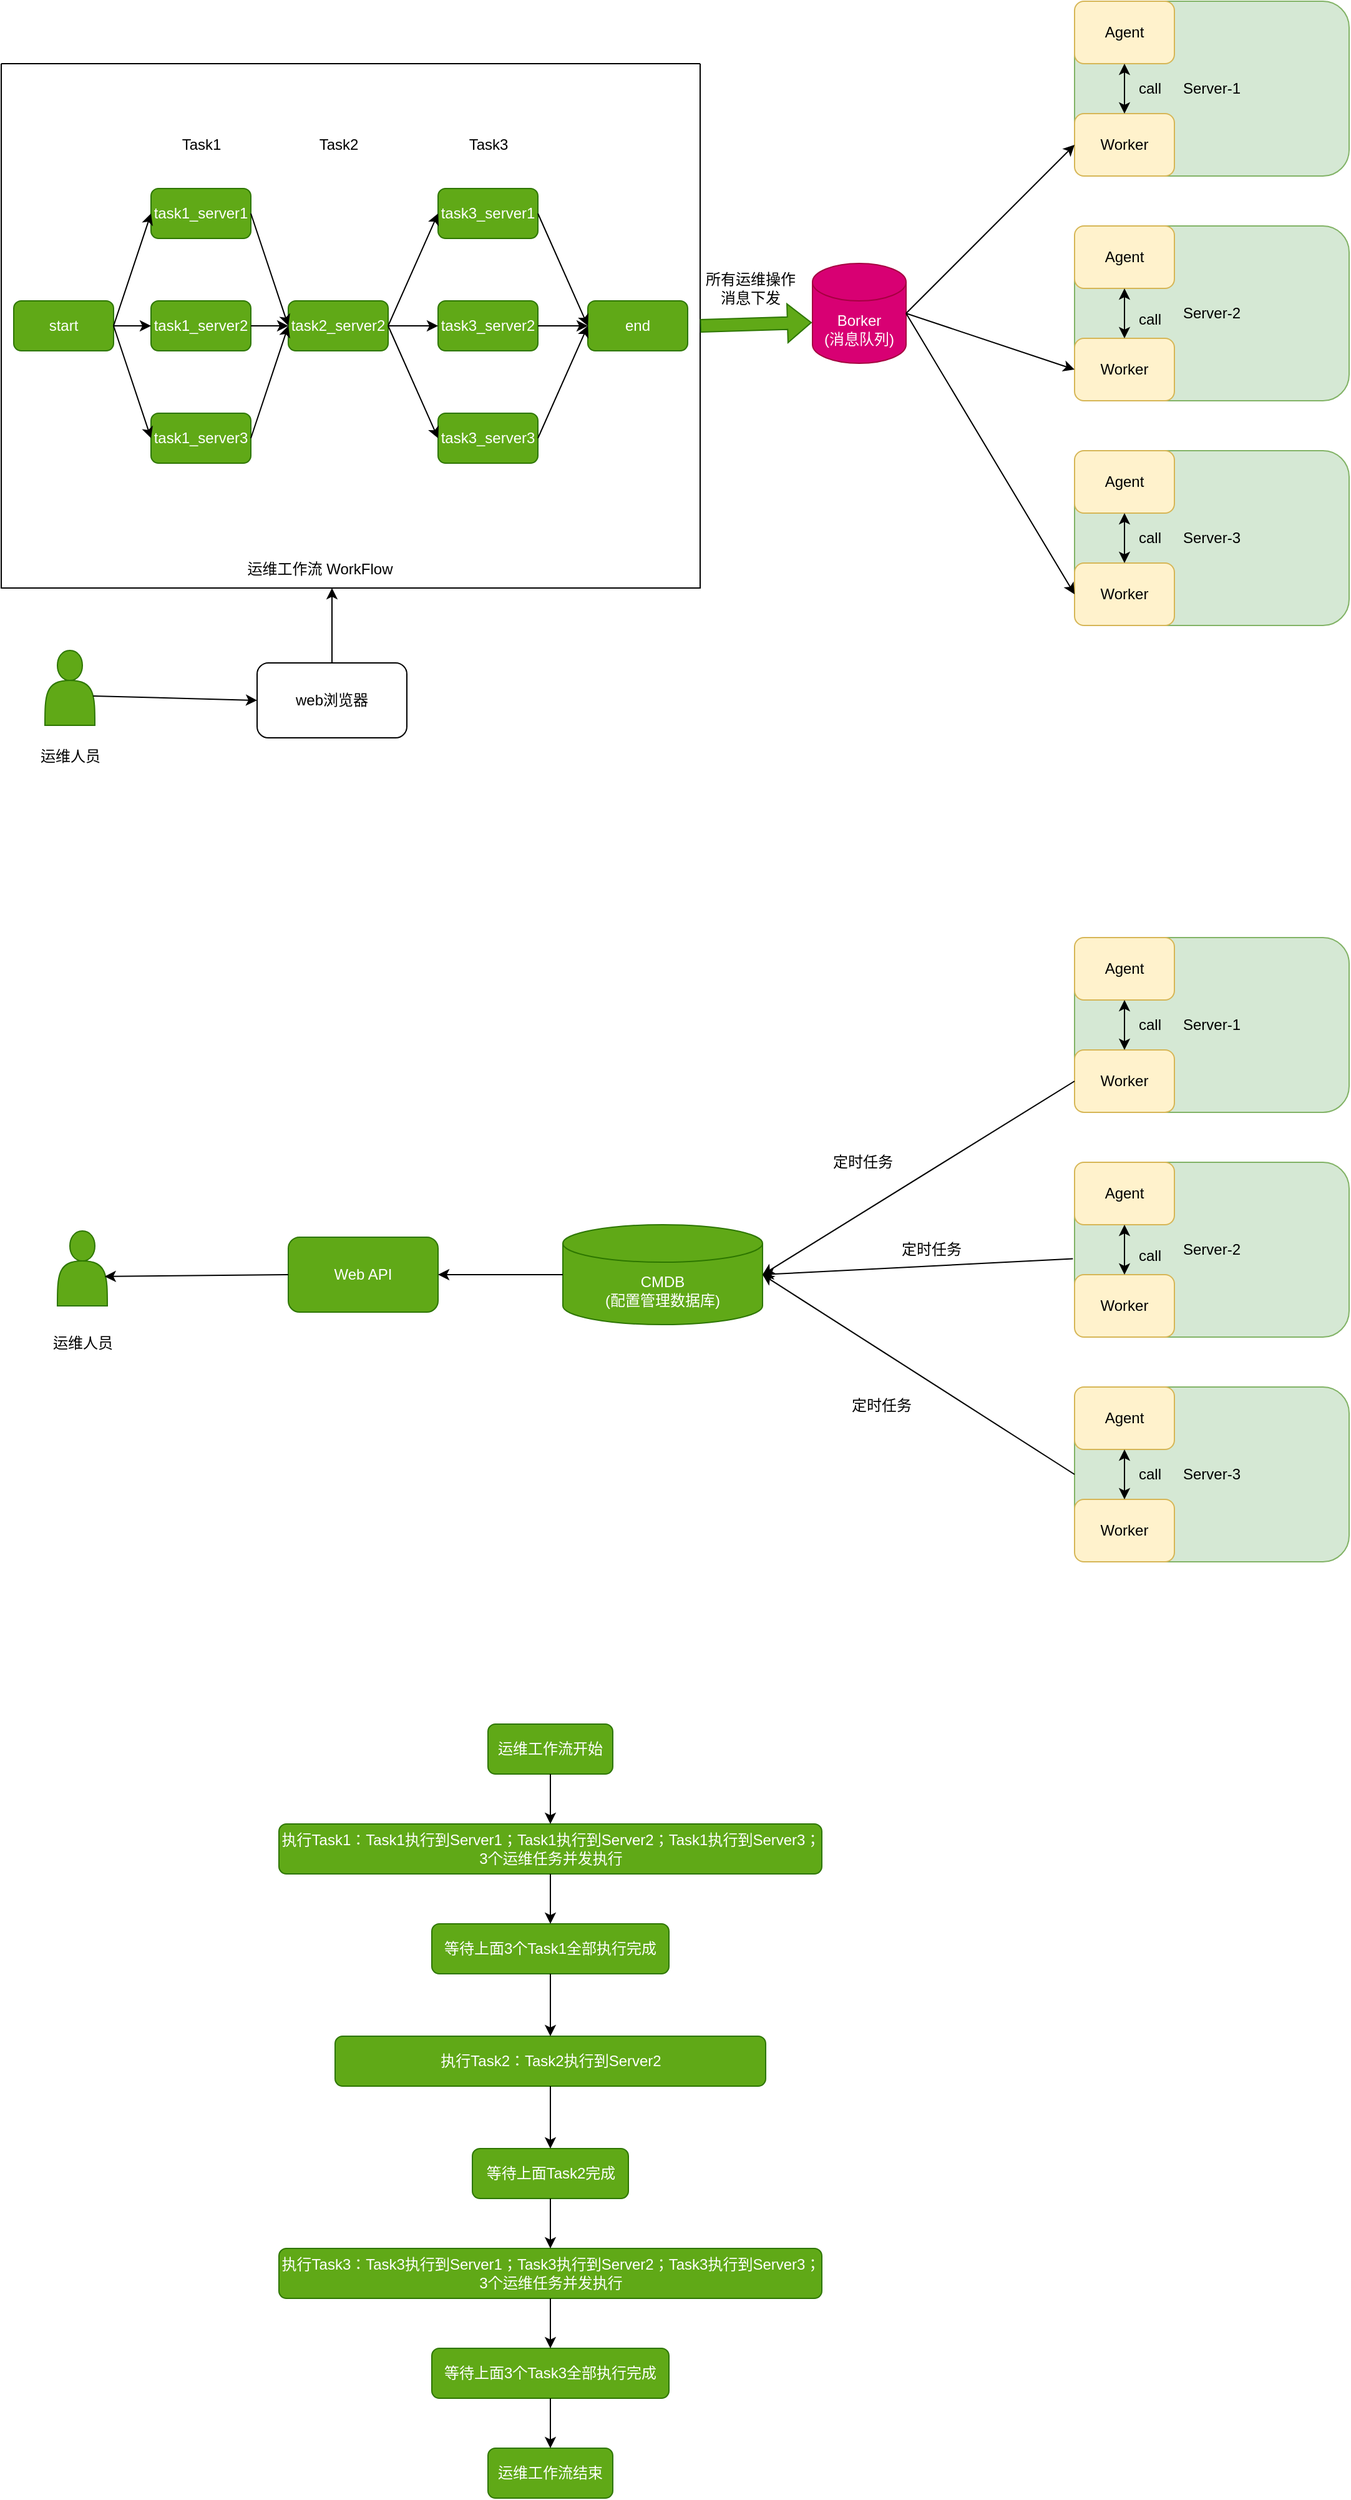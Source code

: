 <mxfile version="20.4.1" type="github">
  <diagram id="Cr2ft3EUCLHrSJw7Iuv8" name="第 1 页">
    <mxGraphModel dx="1338" dy="1036" grid="1" gridSize="10" guides="1" tooltips="1" connect="1" arrows="1" fold="1" page="0" pageScale="1" pageWidth="1169" pageHeight="827" math="0" shadow="0">
      <root>
        <mxCell id="0" />
        <mxCell id="1" parent="0" />
        <mxCell id="37ncI2-MZNdE6VhE76FK-1" value="Server-1" style="rounded=1;whiteSpace=wrap;html=1;fillColor=#d5e8d4;strokeColor=#82b366;" vertex="1" parent="1">
          <mxGeometry x="890" y="100" width="220" height="140" as="geometry" />
        </mxCell>
        <mxCell id="37ncI2-MZNdE6VhE76FK-2" value="Agent" style="rounded=1;whiteSpace=wrap;html=1;fillColor=#fff2cc;strokeColor=#d6b656;" vertex="1" parent="1">
          <mxGeometry x="890" y="100" width="80" height="50" as="geometry" />
        </mxCell>
        <mxCell id="37ncI2-MZNdE6VhE76FK-3" value="Worker" style="rounded=1;whiteSpace=wrap;html=1;fillColor=#fff2cc;strokeColor=#d6b656;" vertex="1" parent="1">
          <mxGeometry x="890" y="190" width="80" height="50" as="geometry" />
        </mxCell>
        <mxCell id="37ncI2-MZNdE6VhE76FK-5" value="Borker&lt;br&gt;(消息队列)" style="shape=cylinder3;whiteSpace=wrap;html=1;boundedLbl=1;backgroundOutline=1;size=15;fillColor=#d80073;fontColor=#ffffff;strokeColor=#A50040;" vertex="1" parent="1">
          <mxGeometry x="680" y="310" width="75" height="80" as="geometry" />
        </mxCell>
        <mxCell id="37ncI2-MZNdE6VhE76FK-6" value="start" style="rounded=1;whiteSpace=wrap;html=1;fillColor=#60a917;fontColor=#ffffff;strokeColor=#2D7600;" vertex="1" parent="1">
          <mxGeometry x="40" y="340" width="80" height="40" as="geometry" />
        </mxCell>
        <mxCell id="37ncI2-MZNdE6VhE76FK-7" value="task1_server1" style="rounded=1;whiteSpace=wrap;html=1;fillColor=#60a917;fontColor=#ffffff;strokeColor=#2D7600;" vertex="1" parent="1">
          <mxGeometry x="150" y="250" width="80" height="40" as="geometry" />
        </mxCell>
        <mxCell id="37ncI2-MZNdE6VhE76FK-8" value="task1_server2" style="rounded=1;whiteSpace=wrap;html=1;fillColor=#60a917;fontColor=#ffffff;strokeColor=#2D7600;" vertex="1" parent="1">
          <mxGeometry x="150" y="340" width="80" height="40" as="geometry" />
        </mxCell>
        <mxCell id="37ncI2-MZNdE6VhE76FK-9" value="task1_server3" style="rounded=1;whiteSpace=wrap;html=1;fillColor=#60a917;fontColor=#ffffff;strokeColor=#2D7600;" vertex="1" parent="1">
          <mxGeometry x="150" y="430" width="80" height="40" as="geometry" />
        </mxCell>
        <mxCell id="37ncI2-MZNdE6VhE76FK-10" value="Task1" style="text;html=1;align=center;verticalAlign=middle;resizable=0;points=[];autosize=1;strokeColor=none;fillColor=none;" vertex="1" parent="1">
          <mxGeometry x="165" y="200" width="50" height="30" as="geometry" />
        </mxCell>
        <mxCell id="37ncI2-MZNdE6VhE76FK-11" value="task2_server2" style="rounded=1;whiteSpace=wrap;html=1;fillColor=#60a917;fontColor=#ffffff;strokeColor=#2D7600;" vertex="1" parent="1">
          <mxGeometry x="260" y="340" width="80" height="40" as="geometry" />
        </mxCell>
        <mxCell id="37ncI2-MZNdE6VhE76FK-12" value="Task2" style="text;html=1;align=center;verticalAlign=middle;resizable=0;points=[];autosize=1;strokeColor=none;fillColor=none;" vertex="1" parent="1">
          <mxGeometry x="275" y="200" width="50" height="30" as="geometry" />
        </mxCell>
        <mxCell id="37ncI2-MZNdE6VhE76FK-13" value="task3_server1" style="rounded=1;whiteSpace=wrap;html=1;fillColor=#60a917;fontColor=#ffffff;strokeColor=#2D7600;" vertex="1" parent="1">
          <mxGeometry x="380" y="250" width="80" height="40" as="geometry" />
        </mxCell>
        <mxCell id="37ncI2-MZNdE6VhE76FK-14" value="task3_server2" style="rounded=1;whiteSpace=wrap;html=1;fillColor=#60a917;fontColor=#ffffff;strokeColor=#2D7600;" vertex="1" parent="1">
          <mxGeometry x="380" y="340" width="80" height="40" as="geometry" />
        </mxCell>
        <mxCell id="37ncI2-MZNdE6VhE76FK-15" value="task3_server3" style="rounded=1;whiteSpace=wrap;html=1;fillColor=#60a917;fontColor=#ffffff;strokeColor=#2D7600;" vertex="1" parent="1">
          <mxGeometry x="380" y="430" width="80" height="40" as="geometry" />
        </mxCell>
        <mxCell id="37ncI2-MZNdE6VhE76FK-16" value="Task3" style="text;html=1;align=center;verticalAlign=middle;resizable=0;points=[];autosize=1;strokeColor=none;fillColor=none;" vertex="1" parent="1">
          <mxGeometry x="395" y="200" width="50" height="30" as="geometry" />
        </mxCell>
        <mxCell id="37ncI2-MZNdE6VhE76FK-17" value="" style="endArrow=classic;html=1;rounded=0;exitX=1;exitY=0.5;exitDx=0;exitDy=0;entryX=0;entryY=0.5;entryDx=0;entryDy=0;" edge="1" parent="1" source="37ncI2-MZNdE6VhE76FK-6" target="37ncI2-MZNdE6VhE76FK-8">
          <mxGeometry width="50" height="50" relative="1" as="geometry">
            <mxPoint x="560" y="480" as="sourcePoint" />
            <mxPoint x="610" y="430" as="targetPoint" />
          </mxGeometry>
        </mxCell>
        <mxCell id="37ncI2-MZNdE6VhE76FK-18" value="" style="endArrow=classic;html=1;rounded=0;exitX=1;exitY=0.5;exitDx=0;exitDy=0;entryX=0;entryY=0.5;entryDx=0;entryDy=0;" edge="1" parent="1" source="37ncI2-MZNdE6VhE76FK-6" target="37ncI2-MZNdE6VhE76FK-7">
          <mxGeometry width="50" height="50" relative="1" as="geometry">
            <mxPoint x="560" y="480" as="sourcePoint" />
            <mxPoint x="610" y="430" as="targetPoint" />
          </mxGeometry>
        </mxCell>
        <mxCell id="37ncI2-MZNdE6VhE76FK-19" value="" style="endArrow=classic;html=1;rounded=0;entryX=0;entryY=0.5;entryDx=0;entryDy=0;" edge="1" parent="1" target="37ncI2-MZNdE6VhE76FK-9">
          <mxGeometry width="50" height="50" relative="1" as="geometry">
            <mxPoint x="120" y="360" as="sourcePoint" />
            <mxPoint x="160" y="280" as="targetPoint" />
          </mxGeometry>
        </mxCell>
        <mxCell id="37ncI2-MZNdE6VhE76FK-20" value="" style="endArrow=classic;html=1;rounded=0;exitX=1;exitY=0.5;exitDx=0;exitDy=0;entryX=0;entryY=0.5;entryDx=0;entryDy=0;" edge="1" parent="1" source="37ncI2-MZNdE6VhE76FK-7" target="37ncI2-MZNdE6VhE76FK-11">
          <mxGeometry width="50" height="50" relative="1" as="geometry">
            <mxPoint x="560" y="480" as="sourcePoint" />
            <mxPoint x="610" y="430" as="targetPoint" />
          </mxGeometry>
        </mxCell>
        <mxCell id="37ncI2-MZNdE6VhE76FK-21" value="" style="endArrow=classic;html=1;rounded=0;exitX=1;exitY=0.5;exitDx=0;exitDy=0;entryX=0;entryY=0.5;entryDx=0;entryDy=0;" edge="1" parent="1" source="37ncI2-MZNdE6VhE76FK-8" target="37ncI2-MZNdE6VhE76FK-11">
          <mxGeometry width="50" height="50" relative="1" as="geometry">
            <mxPoint x="560" y="480" as="sourcePoint" />
            <mxPoint x="610" y="430" as="targetPoint" />
          </mxGeometry>
        </mxCell>
        <mxCell id="37ncI2-MZNdE6VhE76FK-22" value="" style="endArrow=classic;html=1;rounded=0;exitX=1;exitY=0.5;exitDx=0;exitDy=0;entryX=0;entryY=0.5;entryDx=0;entryDy=0;" edge="1" parent="1" source="37ncI2-MZNdE6VhE76FK-9" target="37ncI2-MZNdE6VhE76FK-11">
          <mxGeometry width="50" height="50" relative="1" as="geometry">
            <mxPoint x="560" y="480" as="sourcePoint" />
            <mxPoint x="610" y="430" as="targetPoint" />
          </mxGeometry>
        </mxCell>
        <mxCell id="37ncI2-MZNdE6VhE76FK-23" value="" style="endArrow=classic;html=1;rounded=0;entryX=0;entryY=0.5;entryDx=0;entryDy=0;exitX=1;exitY=0.5;exitDx=0;exitDy=0;" edge="1" parent="1" source="37ncI2-MZNdE6VhE76FK-11" target="37ncI2-MZNdE6VhE76FK-13">
          <mxGeometry width="50" height="50" relative="1" as="geometry">
            <mxPoint x="560" y="480" as="sourcePoint" />
            <mxPoint x="610" y="430" as="targetPoint" />
          </mxGeometry>
        </mxCell>
        <mxCell id="37ncI2-MZNdE6VhE76FK-24" value="" style="endArrow=classic;html=1;rounded=0;entryX=0;entryY=0.5;entryDx=0;entryDy=0;exitX=1;exitY=0.5;exitDx=0;exitDy=0;" edge="1" parent="1" source="37ncI2-MZNdE6VhE76FK-11" target="37ncI2-MZNdE6VhE76FK-14">
          <mxGeometry width="50" height="50" relative="1" as="geometry">
            <mxPoint x="560" y="480" as="sourcePoint" />
            <mxPoint x="610" y="430" as="targetPoint" />
          </mxGeometry>
        </mxCell>
        <mxCell id="37ncI2-MZNdE6VhE76FK-25" value="" style="endArrow=classic;html=1;rounded=0;exitX=1;exitY=0.5;exitDx=0;exitDy=0;entryX=0;entryY=0.5;entryDx=0;entryDy=0;" edge="1" parent="1" source="37ncI2-MZNdE6VhE76FK-11" target="37ncI2-MZNdE6VhE76FK-15">
          <mxGeometry width="50" height="50" relative="1" as="geometry">
            <mxPoint x="560" y="480" as="sourcePoint" />
            <mxPoint x="610" y="430" as="targetPoint" />
          </mxGeometry>
        </mxCell>
        <mxCell id="37ncI2-MZNdE6VhE76FK-26" value="end" style="rounded=1;whiteSpace=wrap;html=1;fillColor=#60a917;fontColor=#ffffff;strokeColor=#2D7600;" vertex="1" parent="1">
          <mxGeometry x="500" y="340" width="80" height="40" as="geometry" />
        </mxCell>
        <mxCell id="37ncI2-MZNdE6VhE76FK-27" value="" style="endArrow=classic;html=1;rounded=0;exitX=1;exitY=0.5;exitDx=0;exitDy=0;entryX=0;entryY=0.5;entryDx=0;entryDy=0;" edge="1" parent="1" source="37ncI2-MZNdE6VhE76FK-13" target="37ncI2-MZNdE6VhE76FK-26">
          <mxGeometry width="50" height="50" relative="1" as="geometry">
            <mxPoint x="560" y="480" as="sourcePoint" />
            <mxPoint x="610" y="430" as="targetPoint" />
          </mxGeometry>
        </mxCell>
        <mxCell id="37ncI2-MZNdE6VhE76FK-28" value="" style="endArrow=classic;html=1;rounded=0;exitX=1;exitY=0.5;exitDx=0;exitDy=0;entryX=0;entryY=0.5;entryDx=0;entryDy=0;" edge="1" parent="1" source="37ncI2-MZNdE6VhE76FK-14" target="37ncI2-MZNdE6VhE76FK-26">
          <mxGeometry width="50" height="50" relative="1" as="geometry">
            <mxPoint x="560" y="480" as="sourcePoint" />
            <mxPoint x="610" y="430" as="targetPoint" />
          </mxGeometry>
        </mxCell>
        <mxCell id="37ncI2-MZNdE6VhE76FK-29" value="" style="endArrow=classic;html=1;rounded=0;exitX=1;exitY=0.5;exitDx=0;exitDy=0;entryX=0;entryY=0.5;entryDx=0;entryDy=0;" edge="1" parent="1" source="37ncI2-MZNdE6VhE76FK-15" target="37ncI2-MZNdE6VhE76FK-26">
          <mxGeometry width="50" height="50" relative="1" as="geometry">
            <mxPoint x="560" y="480" as="sourcePoint" />
            <mxPoint x="610" y="430" as="targetPoint" />
          </mxGeometry>
        </mxCell>
        <mxCell id="37ncI2-MZNdE6VhE76FK-30" value="" style="swimlane;startSize=0;" vertex="1" parent="1">
          <mxGeometry x="30" y="150" width="560" height="420" as="geometry" />
        </mxCell>
        <mxCell id="37ncI2-MZNdE6VhE76FK-31" value="运维工作流 WorkFlow" style="text;html=1;align=center;verticalAlign=middle;resizable=0;points=[];autosize=1;strokeColor=none;fillColor=none;" vertex="1" parent="37ncI2-MZNdE6VhE76FK-30">
          <mxGeometry x="185" y="390" width="140" height="30" as="geometry" />
        </mxCell>
        <mxCell id="37ncI2-MZNdE6VhE76FK-32" value="Server-2" style="rounded=1;whiteSpace=wrap;html=1;fillColor=#d5e8d4;strokeColor=#82b366;" vertex="1" parent="1">
          <mxGeometry x="890" y="280" width="220" height="140" as="geometry" />
        </mxCell>
        <mxCell id="37ncI2-MZNdE6VhE76FK-33" value="Agent" style="rounded=1;whiteSpace=wrap;html=1;fillColor=#fff2cc;strokeColor=#d6b656;" vertex="1" parent="1">
          <mxGeometry x="890" y="280" width="80" height="50" as="geometry" />
        </mxCell>
        <mxCell id="37ncI2-MZNdE6VhE76FK-34" value="Worker" style="rounded=1;whiteSpace=wrap;html=1;fillColor=#fff2cc;strokeColor=#d6b656;" vertex="1" parent="1">
          <mxGeometry x="890" y="370" width="80" height="50" as="geometry" />
        </mxCell>
        <mxCell id="37ncI2-MZNdE6VhE76FK-35" value="Server-3" style="rounded=1;whiteSpace=wrap;html=1;fillColor=#d5e8d4;strokeColor=#82b366;" vertex="1" parent="1">
          <mxGeometry x="890" y="460" width="220" height="140" as="geometry" />
        </mxCell>
        <mxCell id="37ncI2-MZNdE6VhE76FK-36" value="Agent" style="rounded=1;whiteSpace=wrap;html=1;fillColor=#fff2cc;strokeColor=#d6b656;" vertex="1" parent="1">
          <mxGeometry x="890" y="460" width="80" height="50" as="geometry" />
        </mxCell>
        <mxCell id="37ncI2-MZNdE6VhE76FK-37" value="Worker" style="rounded=1;whiteSpace=wrap;html=1;fillColor=#fff2cc;strokeColor=#d6b656;" vertex="1" parent="1">
          <mxGeometry x="890" y="550" width="80" height="50" as="geometry" />
        </mxCell>
        <mxCell id="37ncI2-MZNdE6VhE76FK-39" value="" style="shape=flexArrow;endArrow=classic;html=1;rounded=0;entryX=-0.007;entryY=0.592;entryDx=0;entryDy=0;entryPerimeter=0;exitX=1;exitY=0.5;exitDx=0;exitDy=0;fillColor=#60a917;strokeColor=#2D7600;" edge="1" parent="1" source="37ncI2-MZNdE6VhE76FK-30" target="37ncI2-MZNdE6VhE76FK-5">
          <mxGeometry width="50" height="50" relative="1" as="geometry">
            <mxPoint x="560" y="540" as="sourcePoint" />
            <mxPoint x="610" y="490" as="targetPoint" />
          </mxGeometry>
        </mxCell>
        <mxCell id="37ncI2-MZNdE6VhE76FK-40" value="所有运维操作&lt;br&gt;消息下发" style="text;html=1;align=center;verticalAlign=middle;resizable=0;points=[];autosize=1;strokeColor=none;fillColor=none;" vertex="1" parent="1">
          <mxGeometry x="580" y="310" width="100" height="40" as="geometry" />
        </mxCell>
        <mxCell id="37ncI2-MZNdE6VhE76FK-41" value="" style="endArrow=classic;html=1;rounded=0;entryX=0;entryY=0.5;entryDx=0;entryDy=0;exitX=1;exitY=0.5;exitDx=0;exitDy=0;exitPerimeter=0;" edge="1" parent="1" source="37ncI2-MZNdE6VhE76FK-5" target="37ncI2-MZNdE6VhE76FK-3">
          <mxGeometry width="50" height="50" relative="1" as="geometry">
            <mxPoint x="560" y="450" as="sourcePoint" />
            <mxPoint x="610" y="400" as="targetPoint" />
          </mxGeometry>
        </mxCell>
        <mxCell id="37ncI2-MZNdE6VhE76FK-42" value="" style="endArrow=classic;html=1;rounded=0;entryX=0;entryY=0.5;entryDx=0;entryDy=0;exitX=1;exitY=0.5;exitDx=0;exitDy=0;exitPerimeter=0;" edge="1" parent="1" source="37ncI2-MZNdE6VhE76FK-5" target="37ncI2-MZNdE6VhE76FK-34">
          <mxGeometry width="50" height="50" relative="1" as="geometry">
            <mxPoint x="560" y="450" as="sourcePoint" />
            <mxPoint x="610" y="400" as="targetPoint" />
          </mxGeometry>
        </mxCell>
        <mxCell id="37ncI2-MZNdE6VhE76FK-43" value="" style="endArrow=classic;html=1;rounded=0;entryX=0;entryY=0.5;entryDx=0;entryDy=0;exitX=1;exitY=0.5;exitDx=0;exitDy=0;exitPerimeter=0;" edge="1" parent="1" source="37ncI2-MZNdE6VhE76FK-5" target="37ncI2-MZNdE6VhE76FK-37">
          <mxGeometry width="50" height="50" relative="1" as="geometry">
            <mxPoint x="560" y="450" as="sourcePoint" />
            <mxPoint x="610" y="400" as="targetPoint" />
          </mxGeometry>
        </mxCell>
        <mxCell id="37ncI2-MZNdE6VhE76FK-44" value="" style="endArrow=classic;startArrow=classic;html=1;rounded=0;entryX=0.5;entryY=1;entryDx=0;entryDy=0;exitX=0.5;exitY=0;exitDx=0;exitDy=0;" edge="1" parent="1" source="37ncI2-MZNdE6VhE76FK-37" target="37ncI2-MZNdE6VhE76FK-36">
          <mxGeometry width="50" height="50" relative="1" as="geometry">
            <mxPoint x="560" y="450" as="sourcePoint" />
            <mxPoint x="730" y="530" as="targetPoint" />
          </mxGeometry>
        </mxCell>
        <mxCell id="37ncI2-MZNdE6VhE76FK-45" value="" style="endArrow=classic;startArrow=classic;html=1;rounded=0;entryX=0.5;entryY=1;entryDx=0;entryDy=0;" edge="1" parent="1" target="37ncI2-MZNdE6VhE76FK-33">
          <mxGeometry width="50" height="50" relative="1" as="geometry">
            <mxPoint x="930" y="370" as="sourcePoint" />
            <mxPoint x="940" y="520" as="targetPoint" />
          </mxGeometry>
        </mxCell>
        <mxCell id="37ncI2-MZNdE6VhE76FK-46" value="" style="endArrow=classic;startArrow=classic;html=1;rounded=0;entryX=0.5;entryY=1;entryDx=0;entryDy=0;exitX=0.5;exitY=0;exitDx=0;exitDy=0;" edge="1" parent="1" source="37ncI2-MZNdE6VhE76FK-3" target="37ncI2-MZNdE6VhE76FK-2">
          <mxGeometry width="50" height="50" relative="1" as="geometry">
            <mxPoint x="940" y="380" as="sourcePoint" />
            <mxPoint x="940" y="340" as="targetPoint" />
          </mxGeometry>
        </mxCell>
        <mxCell id="37ncI2-MZNdE6VhE76FK-47" value="call" style="text;html=1;align=center;verticalAlign=middle;resizable=0;points=[];autosize=1;strokeColor=none;fillColor=none;" vertex="1" parent="1">
          <mxGeometry x="930" y="515" width="40" height="30" as="geometry" />
        </mxCell>
        <mxCell id="37ncI2-MZNdE6VhE76FK-48" value="call" style="text;html=1;align=center;verticalAlign=middle;resizable=0;points=[];autosize=1;strokeColor=none;fillColor=none;" vertex="1" parent="1">
          <mxGeometry x="930" y="340" width="40" height="30" as="geometry" />
        </mxCell>
        <mxCell id="37ncI2-MZNdE6VhE76FK-49" value="call" style="text;html=1;align=center;verticalAlign=middle;resizable=0;points=[];autosize=1;strokeColor=none;fillColor=none;" vertex="1" parent="1">
          <mxGeometry x="930" y="155" width="40" height="30" as="geometry" />
        </mxCell>
        <mxCell id="37ncI2-MZNdE6VhE76FK-50" value="" style="shape=actor;whiteSpace=wrap;html=1;fillColor=#60a917;fontColor=#ffffff;strokeColor=#2D7600;" vertex="1" parent="1">
          <mxGeometry x="65" y="620" width="40" height="60" as="geometry" />
        </mxCell>
        <mxCell id="37ncI2-MZNdE6VhE76FK-52" value="" style="endArrow=classic;html=1;rounded=0;exitX=0.967;exitY=0.608;exitDx=0;exitDy=0;exitPerimeter=0;entryX=0;entryY=0.5;entryDx=0;entryDy=0;" edge="1" parent="1" source="37ncI2-MZNdE6VhE76FK-50">
          <mxGeometry width="50" height="50" relative="1" as="geometry">
            <mxPoint x="565" y="500" as="sourcePoint" />
            <mxPoint x="235" y="660" as="targetPoint" />
          </mxGeometry>
        </mxCell>
        <mxCell id="37ncI2-MZNdE6VhE76FK-53" value="web浏览器" style="rounded=1;whiteSpace=wrap;html=1;" vertex="1" parent="1">
          <mxGeometry x="235" y="630" width="120" height="60" as="geometry" />
        </mxCell>
        <mxCell id="37ncI2-MZNdE6VhE76FK-54" value="" style="endArrow=classic;html=1;rounded=0;exitX=0.5;exitY=0;exitDx=0;exitDy=0;" edge="1" parent="1" source="37ncI2-MZNdE6VhE76FK-53">
          <mxGeometry width="50" height="50" relative="1" as="geometry">
            <mxPoint x="565" y="500" as="sourcePoint" />
            <mxPoint x="295" y="570" as="targetPoint" />
          </mxGeometry>
        </mxCell>
        <mxCell id="37ncI2-MZNdE6VhE76FK-55" value="运维人员" style="text;html=1;align=center;verticalAlign=middle;resizable=0;points=[];autosize=1;strokeColor=none;fillColor=none;" vertex="1" parent="1">
          <mxGeometry x="50" y="690" width="70" height="30" as="geometry" />
        </mxCell>
        <mxCell id="37ncI2-MZNdE6VhE76FK-56" value="Server-1" style="rounded=1;whiteSpace=wrap;html=1;fillColor=#d5e8d4;strokeColor=#82b366;" vertex="1" parent="1">
          <mxGeometry x="890" y="850" width="220" height="140" as="geometry" />
        </mxCell>
        <mxCell id="37ncI2-MZNdE6VhE76FK-57" value="Agent" style="rounded=1;whiteSpace=wrap;html=1;fillColor=#fff2cc;strokeColor=#d6b656;" vertex="1" parent="1">
          <mxGeometry x="890" y="850" width="80" height="50" as="geometry" />
        </mxCell>
        <mxCell id="37ncI2-MZNdE6VhE76FK-58" value="Worker" style="rounded=1;whiteSpace=wrap;html=1;fillColor=#fff2cc;strokeColor=#d6b656;" vertex="1" parent="1">
          <mxGeometry x="890" y="940" width="80" height="50" as="geometry" />
        </mxCell>
        <mxCell id="37ncI2-MZNdE6VhE76FK-59" value="Server-2" style="rounded=1;whiteSpace=wrap;html=1;fillColor=#d5e8d4;strokeColor=#82b366;" vertex="1" parent="1">
          <mxGeometry x="890" y="1030" width="220" height="140" as="geometry" />
        </mxCell>
        <mxCell id="37ncI2-MZNdE6VhE76FK-60" value="Agent" style="rounded=1;whiteSpace=wrap;html=1;fillColor=#fff2cc;strokeColor=#d6b656;" vertex="1" parent="1">
          <mxGeometry x="890" y="1030" width="80" height="50" as="geometry" />
        </mxCell>
        <mxCell id="37ncI2-MZNdE6VhE76FK-61" value="Worker" style="rounded=1;whiteSpace=wrap;html=1;fillColor=#fff2cc;strokeColor=#d6b656;" vertex="1" parent="1">
          <mxGeometry x="890" y="1120" width="80" height="50" as="geometry" />
        </mxCell>
        <mxCell id="37ncI2-MZNdE6VhE76FK-62" value="Server-3" style="rounded=1;whiteSpace=wrap;html=1;fillColor=#d5e8d4;strokeColor=#82b366;" vertex="1" parent="1">
          <mxGeometry x="890" y="1210" width="220" height="140" as="geometry" />
        </mxCell>
        <mxCell id="37ncI2-MZNdE6VhE76FK-63" value="Agent" style="rounded=1;whiteSpace=wrap;html=1;fillColor=#fff2cc;strokeColor=#d6b656;" vertex="1" parent="1">
          <mxGeometry x="890" y="1210" width="80" height="50" as="geometry" />
        </mxCell>
        <mxCell id="37ncI2-MZNdE6VhE76FK-64" value="Worker" style="rounded=1;whiteSpace=wrap;html=1;fillColor=#fff2cc;strokeColor=#d6b656;" vertex="1" parent="1">
          <mxGeometry x="890" y="1300" width="80" height="50" as="geometry" />
        </mxCell>
        <mxCell id="37ncI2-MZNdE6VhE76FK-65" value="" style="endArrow=classic;startArrow=classic;html=1;rounded=0;entryX=0.5;entryY=1;entryDx=0;entryDy=0;exitX=0.5;exitY=0;exitDx=0;exitDy=0;" edge="1" parent="1" source="37ncI2-MZNdE6VhE76FK-64" target="37ncI2-MZNdE6VhE76FK-63">
          <mxGeometry width="50" height="50" relative="1" as="geometry">
            <mxPoint x="560" y="1200" as="sourcePoint" />
            <mxPoint x="730" y="1280" as="targetPoint" />
          </mxGeometry>
        </mxCell>
        <mxCell id="37ncI2-MZNdE6VhE76FK-66" value="" style="endArrow=classic;startArrow=classic;html=1;rounded=0;entryX=0.5;entryY=1;entryDx=0;entryDy=0;" edge="1" parent="1" target="37ncI2-MZNdE6VhE76FK-60">
          <mxGeometry width="50" height="50" relative="1" as="geometry">
            <mxPoint x="930" y="1120" as="sourcePoint" />
            <mxPoint x="940" y="1270" as="targetPoint" />
          </mxGeometry>
        </mxCell>
        <mxCell id="37ncI2-MZNdE6VhE76FK-67" value="" style="endArrow=classic;startArrow=classic;html=1;rounded=0;entryX=0.5;entryY=1;entryDx=0;entryDy=0;exitX=0.5;exitY=0;exitDx=0;exitDy=0;" edge="1" parent="1" source="37ncI2-MZNdE6VhE76FK-58" target="37ncI2-MZNdE6VhE76FK-57">
          <mxGeometry width="50" height="50" relative="1" as="geometry">
            <mxPoint x="940" y="1130" as="sourcePoint" />
            <mxPoint x="940" y="1090" as="targetPoint" />
          </mxGeometry>
        </mxCell>
        <mxCell id="37ncI2-MZNdE6VhE76FK-68" value="call" style="text;html=1;align=center;verticalAlign=middle;resizable=0;points=[];autosize=1;strokeColor=none;fillColor=none;" vertex="1" parent="1">
          <mxGeometry x="930" y="1265" width="40" height="30" as="geometry" />
        </mxCell>
        <mxCell id="37ncI2-MZNdE6VhE76FK-69" value="call" style="text;html=1;align=center;verticalAlign=middle;resizable=0;points=[];autosize=1;strokeColor=none;fillColor=none;" vertex="1" parent="1">
          <mxGeometry x="930" y="1090" width="40" height="30" as="geometry" />
        </mxCell>
        <mxCell id="37ncI2-MZNdE6VhE76FK-70" value="call" style="text;html=1;align=center;verticalAlign=middle;resizable=0;points=[];autosize=1;strokeColor=none;fillColor=none;" vertex="1" parent="1">
          <mxGeometry x="930" y="905" width="40" height="30" as="geometry" />
        </mxCell>
        <mxCell id="37ncI2-MZNdE6VhE76FK-71" value="CMDB&lt;br&gt;(配置管理数据库)" style="shape=cylinder3;whiteSpace=wrap;html=1;boundedLbl=1;backgroundOutline=1;size=15;fillColor=#60a917;fontColor=#ffffff;strokeColor=#2D7600;" vertex="1" parent="1">
          <mxGeometry x="480" y="1080" width="160" height="80" as="geometry" />
        </mxCell>
        <mxCell id="37ncI2-MZNdE6VhE76FK-72" value="" style="endArrow=classic;html=1;rounded=0;entryX=1;entryY=0.5;entryDx=0;entryDy=0;entryPerimeter=0;exitX=0;exitY=0.5;exitDx=0;exitDy=0;" edge="1" parent="1" source="37ncI2-MZNdE6VhE76FK-58" target="37ncI2-MZNdE6VhE76FK-71">
          <mxGeometry width="50" height="50" relative="1" as="geometry">
            <mxPoint x="560" y="1110" as="sourcePoint" />
            <mxPoint x="610" y="1060" as="targetPoint" />
          </mxGeometry>
        </mxCell>
        <mxCell id="37ncI2-MZNdE6VhE76FK-73" value="定时任务" style="text;html=1;align=center;verticalAlign=middle;resizable=0;points=[];autosize=1;strokeColor=none;fillColor=none;" vertex="1" parent="1">
          <mxGeometry x="685" y="1015" width="70" height="30" as="geometry" />
        </mxCell>
        <mxCell id="37ncI2-MZNdE6VhE76FK-74" value="" style="endArrow=classic;html=1;rounded=0;entryX=1;entryY=0.5;entryDx=0;entryDy=0;entryPerimeter=0;exitX=-0.006;exitY=0.552;exitDx=0;exitDy=0;exitPerimeter=0;" edge="1" parent="1" source="37ncI2-MZNdE6VhE76FK-59" target="37ncI2-MZNdE6VhE76FK-71">
          <mxGeometry width="50" height="50" relative="1" as="geometry">
            <mxPoint x="560" y="1110" as="sourcePoint" />
            <mxPoint x="610" y="1060" as="targetPoint" />
          </mxGeometry>
        </mxCell>
        <mxCell id="37ncI2-MZNdE6VhE76FK-75" value="" style="endArrow=classic;html=1;rounded=0;exitX=0;exitY=0.5;exitDx=0;exitDy=0;" edge="1" parent="1" source="37ncI2-MZNdE6VhE76FK-62">
          <mxGeometry width="50" height="50" relative="1" as="geometry">
            <mxPoint x="560" y="1110" as="sourcePoint" />
            <mxPoint x="640" y="1120" as="targetPoint" />
          </mxGeometry>
        </mxCell>
        <mxCell id="37ncI2-MZNdE6VhE76FK-76" value="定时任务" style="text;html=1;align=center;verticalAlign=middle;resizable=0;points=[];autosize=1;strokeColor=none;fillColor=none;" vertex="1" parent="1">
          <mxGeometry x="740" y="1085" width="70" height="30" as="geometry" />
        </mxCell>
        <mxCell id="37ncI2-MZNdE6VhE76FK-77" value="定时任务" style="text;html=1;align=center;verticalAlign=middle;resizable=0;points=[];autosize=1;strokeColor=none;fillColor=none;" vertex="1" parent="1">
          <mxGeometry x="700" y="1210" width="70" height="30" as="geometry" />
        </mxCell>
        <mxCell id="37ncI2-MZNdE6VhE76FK-78" value="Web API" style="rounded=1;whiteSpace=wrap;html=1;fillColor=#60a917;fontColor=#ffffff;strokeColor=#2D7600;" vertex="1" parent="1">
          <mxGeometry x="260" y="1090" width="120" height="60" as="geometry" />
        </mxCell>
        <mxCell id="37ncI2-MZNdE6VhE76FK-79" value="" style="shape=actor;whiteSpace=wrap;html=1;fillColor=#60a917;fontColor=#ffffff;strokeColor=#2D7600;" vertex="1" parent="1">
          <mxGeometry x="75" y="1085" width="40" height="60" as="geometry" />
        </mxCell>
        <mxCell id="37ncI2-MZNdE6VhE76FK-80" value="运维人员" style="text;html=1;align=center;verticalAlign=middle;resizable=0;points=[];autosize=1;strokeColor=none;fillColor=none;" vertex="1" parent="1">
          <mxGeometry x="60" y="1160" width="70" height="30" as="geometry" />
        </mxCell>
        <mxCell id="37ncI2-MZNdE6VhE76FK-81" value="" style="endArrow=classic;html=1;rounded=0;entryX=1;entryY=0.5;entryDx=0;entryDy=0;exitX=0;exitY=0.5;exitDx=0;exitDy=0;exitPerimeter=0;" edge="1" parent="1" source="37ncI2-MZNdE6VhE76FK-71" target="37ncI2-MZNdE6VhE76FK-78">
          <mxGeometry width="50" height="50" relative="1" as="geometry">
            <mxPoint x="560" y="1110" as="sourcePoint" />
            <mxPoint x="610" y="1060" as="targetPoint" />
          </mxGeometry>
        </mxCell>
        <mxCell id="37ncI2-MZNdE6VhE76FK-82" value="" style="endArrow=classic;html=1;rounded=0;entryX=0.946;entryY=0.608;entryDx=0;entryDy=0;entryPerimeter=0;" edge="1" parent="1" target="37ncI2-MZNdE6VhE76FK-79">
          <mxGeometry width="50" height="50" relative="1" as="geometry">
            <mxPoint x="260" y="1120" as="sourcePoint" />
            <mxPoint x="610" y="1060" as="targetPoint" />
          </mxGeometry>
        </mxCell>
        <mxCell id="37ncI2-MZNdE6VhE76FK-83" value="运维工作流开始" style="rounded=1;whiteSpace=wrap;html=1;fillColor=#60a917;fontColor=#ffffff;strokeColor=#2D7600;" vertex="1" parent="1">
          <mxGeometry x="420" y="1480" width="100" height="40" as="geometry" />
        </mxCell>
        <mxCell id="37ncI2-MZNdE6VhE76FK-84" value="执行Task1：Task1执行到Server1；Task1执行到Server2；Task1执行到Server3；&lt;br&gt;3个运维任务并发执行" style="rounded=1;whiteSpace=wrap;html=1;fillColor=#60a917;fontColor=#ffffff;strokeColor=#2D7600;" vertex="1" parent="1">
          <mxGeometry x="252.5" y="1560" width="435" height="40" as="geometry" />
        </mxCell>
        <mxCell id="37ncI2-MZNdE6VhE76FK-85" value="等待上面3个Task1全部执行完成" style="rounded=1;whiteSpace=wrap;html=1;fillColor=#60a917;fontColor=#ffffff;strokeColor=#2D7600;" vertex="1" parent="1">
          <mxGeometry x="375" y="1640" width="190" height="40" as="geometry" />
        </mxCell>
        <mxCell id="37ncI2-MZNdE6VhE76FK-86" value="执行Task2：Task2执行到Server2" style="rounded=1;whiteSpace=wrap;html=1;fillColor=#60a917;fontColor=#ffffff;strokeColor=#2D7600;" vertex="1" parent="1">
          <mxGeometry x="297.5" y="1730" width="345" height="40" as="geometry" />
        </mxCell>
        <mxCell id="37ncI2-MZNdE6VhE76FK-87" value="等待上面Task2完成" style="rounded=1;whiteSpace=wrap;html=1;fillColor=#60a917;fontColor=#ffffff;strokeColor=#2D7600;" vertex="1" parent="1">
          <mxGeometry x="407.5" y="1820" width="125" height="40" as="geometry" />
        </mxCell>
        <mxCell id="37ncI2-MZNdE6VhE76FK-88" value="执行Task3：Task3执行到Server1；Task3执行到Server2；Task3执行到Server3；&lt;br&gt;3个运维任务并发执行" style="rounded=1;whiteSpace=wrap;html=1;fillColor=#60a917;fontColor=#ffffff;strokeColor=#2D7600;" vertex="1" parent="1">
          <mxGeometry x="252.5" y="1900" width="435" height="40" as="geometry" />
        </mxCell>
        <mxCell id="37ncI2-MZNdE6VhE76FK-89" value="等待上面3个Task3全部执行完成" style="rounded=1;whiteSpace=wrap;html=1;fillColor=#60a917;fontColor=#ffffff;strokeColor=#2D7600;" vertex="1" parent="1">
          <mxGeometry x="375" y="1980" width="190" height="40" as="geometry" />
        </mxCell>
        <mxCell id="37ncI2-MZNdE6VhE76FK-90" value="运维工作流结束" style="rounded=1;whiteSpace=wrap;html=1;fillColor=#60a917;fontColor=#ffffff;strokeColor=#2D7600;" vertex="1" parent="1">
          <mxGeometry x="420" y="2060" width="100" height="40" as="geometry" />
        </mxCell>
        <mxCell id="37ncI2-MZNdE6VhE76FK-91" value="" style="endArrow=classic;html=1;rounded=0;exitX=0.5;exitY=1;exitDx=0;exitDy=0;entryX=0.5;entryY=0;entryDx=0;entryDy=0;" edge="1" parent="1" source="37ncI2-MZNdE6VhE76FK-83" target="37ncI2-MZNdE6VhE76FK-84">
          <mxGeometry width="50" height="50" relative="1" as="geometry">
            <mxPoint x="560" y="2060" as="sourcePoint" />
            <mxPoint x="610" y="2010" as="targetPoint" />
          </mxGeometry>
        </mxCell>
        <mxCell id="37ncI2-MZNdE6VhE76FK-92" value="" style="endArrow=classic;html=1;rounded=0;exitX=0.5;exitY=1;exitDx=0;exitDy=0;entryX=0.5;entryY=0;entryDx=0;entryDy=0;" edge="1" parent="1" source="37ncI2-MZNdE6VhE76FK-84" target="37ncI2-MZNdE6VhE76FK-85">
          <mxGeometry width="50" height="50" relative="1" as="geometry">
            <mxPoint x="560" y="1810" as="sourcePoint" />
            <mxPoint x="610" y="1760" as="targetPoint" />
          </mxGeometry>
        </mxCell>
        <mxCell id="37ncI2-MZNdE6VhE76FK-93" value="" style="endArrow=classic;html=1;rounded=0;exitX=0.5;exitY=1;exitDx=0;exitDy=0;entryX=0.5;entryY=0;entryDx=0;entryDy=0;" edge="1" parent="1" source="37ncI2-MZNdE6VhE76FK-85" target="37ncI2-MZNdE6VhE76FK-86">
          <mxGeometry width="50" height="50" relative="1" as="geometry">
            <mxPoint x="560" y="1900" as="sourcePoint" />
            <mxPoint x="610" y="1850" as="targetPoint" />
          </mxGeometry>
        </mxCell>
        <mxCell id="37ncI2-MZNdE6VhE76FK-94" value="" style="endArrow=classic;html=1;rounded=0;exitX=0.5;exitY=1;exitDx=0;exitDy=0;entryX=0.5;entryY=0;entryDx=0;entryDy=0;" edge="1" parent="1" source="37ncI2-MZNdE6VhE76FK-86" target="37ncI2-MZNdE6VhE76FK-87">
          <mxGeometry width="50" height="50" relative="1" as="geometry">
            <mxPoint x="560" y="1980" as="sourcePoint" />
            <mxPoint x="610" y="1930" as="targetPoint" />
          </mxGeometry>
        </mxCell>
        <mxCell id="37ncI2-MZNdE6VhE76FK-95" value="" style="endArrow=classic;html=1;rounded=0;exitX=0.5;exitY=1;exitDx=0;exitDy=0;entryX=0.5;entryY=0;entryDx=0;entryDy=0;" edge="1" parent="1" source="37ncI2-MZNdE6VhE76FK-87" target="37ncI2-MZNdE6VhE76FK-88">
          <mxGeometry width="50" height="50" relative="1" as="geometry">
            <mxPoint x="560" y="2060" as="sourcePoint" />
            <mxPoint x="610" y="2010" as="targetPoint" />
          </mxGeometry>
        </mxCell>
        <mxCell id="37ncI2-MZNdE6VhE76FK-96" value="" style="endArrow=classic;html=1;rounded=0;exitX=0.5;exitY=1;exitDx=0;exitDy=0;" edge="1" parent="1" source="37ncI2-MZNdE6VhE76FK-88" target="37ncI2-MZNdE6VhE76FK-89">
          <mxGeometry width="50" height="50" relative="1" as="geometry">
            <mxPoint x="560" y="2150" as="sourcePoint" />
            <mxPoint x="610" y="2100" as="targetPoint" />
          </mxGeometry>
        </mxCell>
        <mxCell id="37ncI2-MZNdE6VhE76FK-97" value="" style="endArrow=classic;html=1;rounded=0;exitX=0.5;exitY=1;exitDx=0;exitDy=0;entryX=0.5;entryY=0;entryDx=0;entryDy=0;" edge="1" parent="1" source="37ncI2-MZNdE6VhE76FK-89" target="37ncI2-MZNdE6VhE76FK-90">
          <mxGeometry width="50" height="50" relative="1" as="geometry">
            <mxPoint x="560" y="1980" as="sourcePoint" />
            <mxPoint x="610" y="1930" as="targetPoint" />
          </mxGeometry>
        </mxCell>
      </root>
    </mxGraphModel>
  </diagram>
</mxfile>
